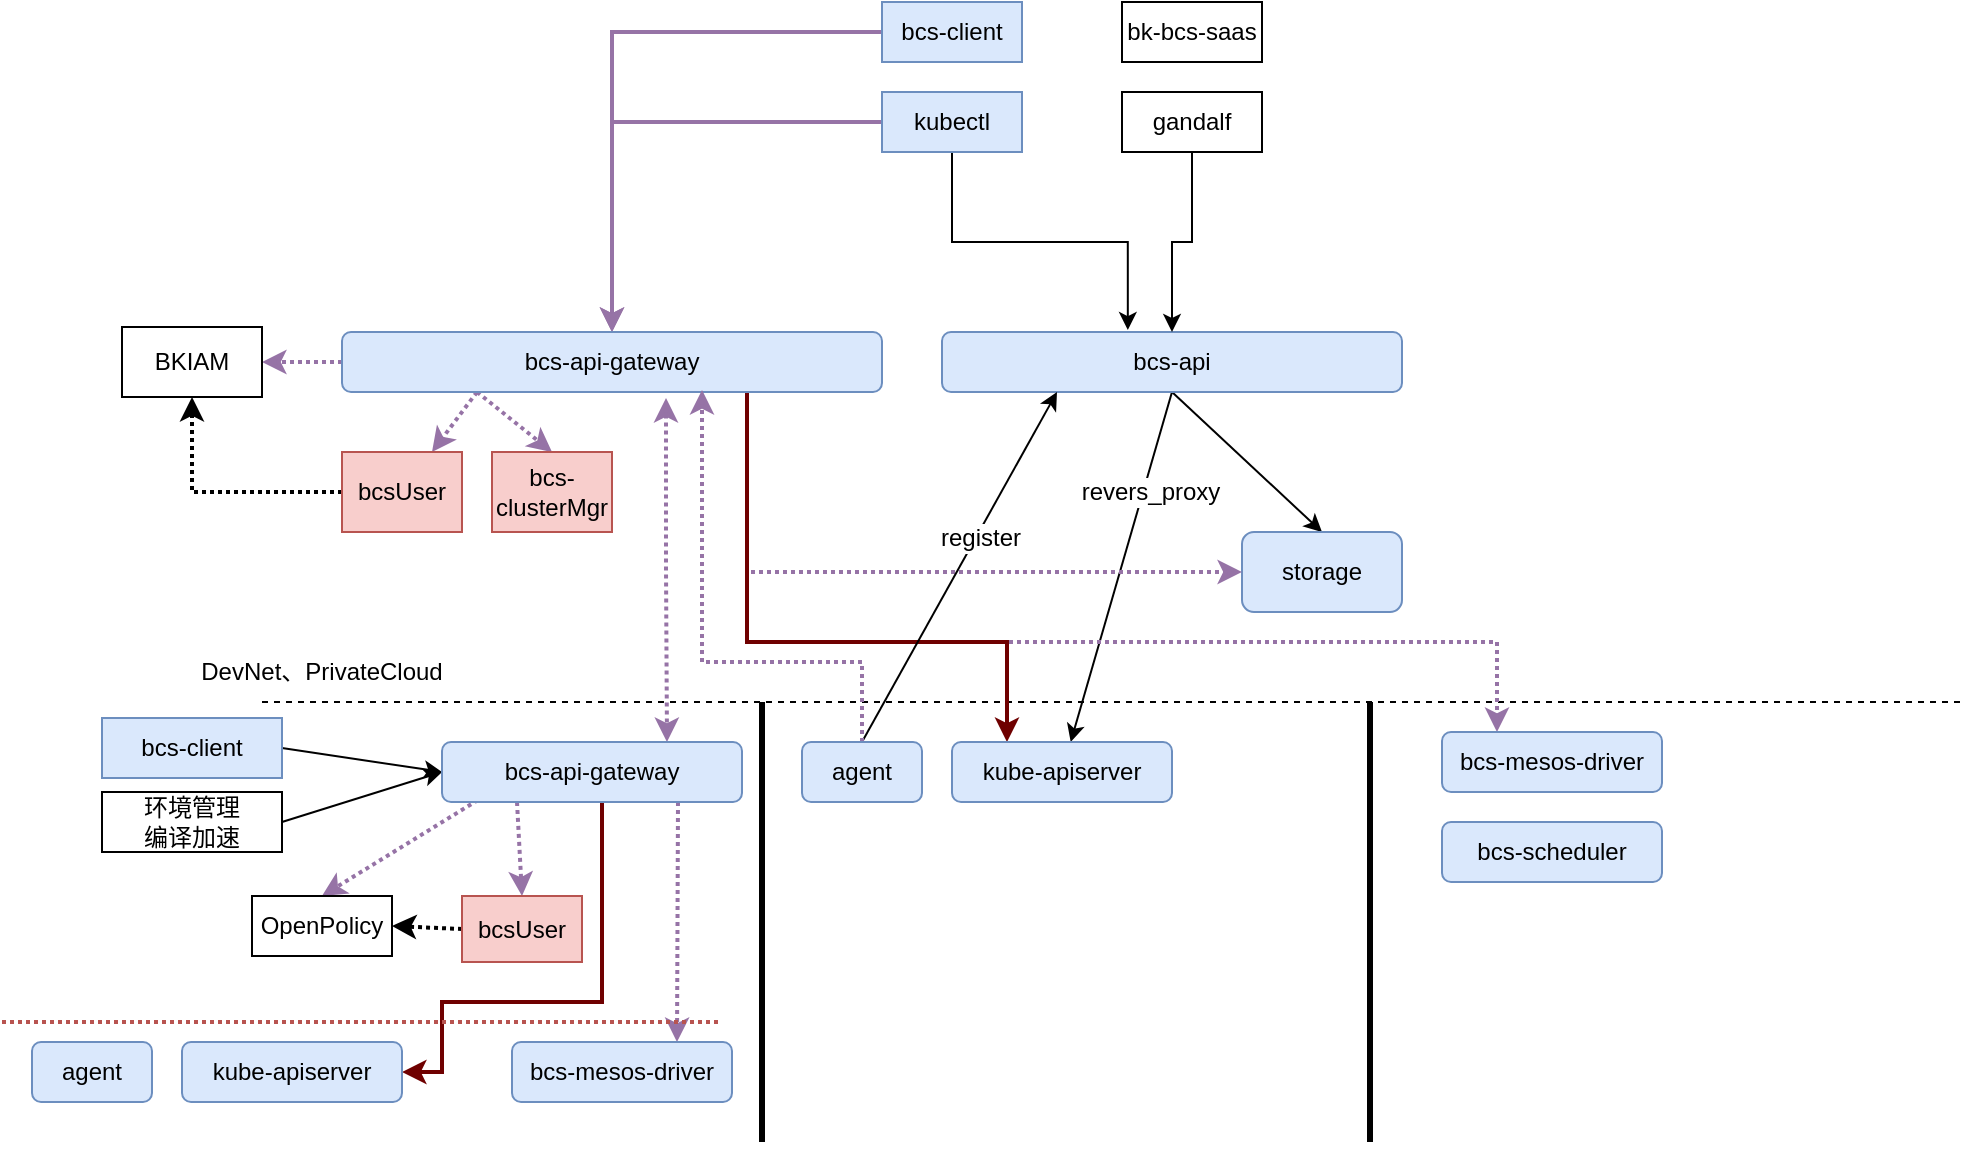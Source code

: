 <mxfile version="11.1.4" type="device"><diagram id="q-FfUCP13kl1UT8_fBfW" name="api-gateway"><mxGraphModel dx="2275" dy="751" grid="1" gridSize="10" guides="1" tooltips="1" connect="1" arrows="1" fold="1" page="1" pageScale="1" pageWidth="1169" pageHeight="827" math="0" shadow="0"><root><mxCell id="0"/><mxCell id="1" parent="0"/><mxCell id="kH_ROdpuRHqL6U_up4Nm-10" style="edgeStyle=none;rounded=0;orthogonalLoop=1;jettySize=auto;html=1;exitX=0.5;exitY=1;exitDx=0;exitDy=0;entryX=0.5;entryY=0;entryDx=0;entryDy=0;startArrow=none;startFill=0;endArrow=classic;endFill=1;strokeWidth=1;" parent="1" source="xi-FNJFTt2Cq1gVs16ut-1" target="xi-FNJFTt2Cq1gVs16ut-12" edge="1"><mxGeometry relative="1" as="geometry"/></mxCell><mxCell id="kH_ROdpuRHqL6U_up4Nm-14" style="edgeStyle=none;rounded=0;orthogonalLoop=1;jettySize=auto;html=1;exitX=0.5;exitY=1;exitDx=0;exitDy=0;startArrow=none;startFill=0;endArrow=classic;endFill=1;strokeWidth=1;" parent="1" source="xi-FNJFTt2Cq1gVs16ut-1" target="kH_ROdpuRHqL6U_up4Nm-11" edge="1"><mxGeometry relative="1" as="geometry"/></mxCell><mxCell id="kH_ROdpuRHqL6U_up4Nm-15" value="revers_proxy" style="text;html=1;resizable=0;points=[];align=center;verticalAlign=middle;labelBackgroundColor=#ffffff;" parent="kH_ROdpuRHqL6U_up4Nm-14" vertex="1" connectable="0"><mxGeometry x="-0.439" y="3" relative="1" as="geometry"><mxPoint as="offset"/></mxGeometry></mxCell><mxCell id="xi-FNJFTt2Cq1gVs16ut-1" value="bcs-api" style="rounded=1;whiteSpace=wrap;html=1;fillColor=#dae8fc;strokeColor=#6c8ebf;" parent="1" vertex="1"><mxGeometry x="370" y="205" width="230" height="30" as="geometry"/></mxCell><mxCell id="kH_ROdpuRHqL6U_up4Nm-42" style="edgeStyle=orthogonalEdgeStyle;rounded=0;orthogonalLoop=1;jettySize=auto;html=1;exitX=0;exitY=0.5;exitDx=0;exitDy=0;entryX=0.5;entryY=0;entryDx=0;entryDy=0;startArrow=none;startFill=0;endArrow=classic;endFill=1;strokeWidth=2;fillColor=#e1d5e7;strokeColor=#9673a6;" parent="1" source="xi-FNJFTt2Cq1gVs16ut-2" target="kH_ROdpuRHqL6U_up4Nm-3" edge="1"><mxGeometry relative="1" as="geometry"/></mxCell><mxCell id="xi-FNJFTt2Cq1gVs16ut-2" value="bcs-client" style="rounded=0;whiteSpace=wrap;html=1;fillColor=#dae8fc;strokeColor=#6c8ebf;" parent="1" vertex="1"><mxGeometry x="340" y="40" width="70" height="30" as="geometry"/></mxCell><mxCell id="xi-FNJFTt2Cq1gVs16ut-7" style="edgeStyle=orthogonalEdgeStyle;rounded=0;orthogonalLoop=1;jettySize=auto;html=1;exitX=0.5;exitY=1;exitDx=0;exitDy=0;entryX=0.404;entryY=-0.033;entryDx=0;entryDy=0;entryPerimeter=0;" parent="1" source="xi-FNJFTt2Cq1gVs16ut-3" target="xi-FNJFTt2Cq1gVs16ut-1" edge="1"><mxGeometry relative="1" as="geometry"/></mxCell><mxCell id="kH_ROdpuRHqL6U_up4Nm-43" style="edgeStyle=orthogonalEdgeStyle;rounded=0;orthogonalLoop=1;jettySize=auto;html=1;exitX=0;exitY=0.5;exitDx=0;exitDy=0;startArrow=none;startFill=0;endArrow=classic;endFill=1;strokeWidth=2;fillColor=#e1d5e7;strokeColor=#9673a6;" parent="1" source="xi-FNJFTt2Cq1gVs16ut-3" target="kH_ROdpuRHqL6U_up4Nm-3" edge="1"><mxGeometry relative="1" as="geometry"/></mxCell><mxCell id="xi-FNJFTt2Cq1gVs16ut-3" value="kubectl" style="rounded=0;whiteSpace=wrap;html=1;fillColor=#dae8fc;strokeColor=#6c8ebf;" parent="1" vertex="1"><mxGeometry x="340" y="85" width="70" height="30" as="geometry"/></mxCell><mxCell id="xi-FNJFTt2Cq1gVs16ut-4" value="bk-bcs-saas" style="rounded=0;whiteSpace=wrap;html=1;" parent="1" vertex="1"><mxGeometry x="460" y="40" width="70" height="30" as="geometry"/></mxCell><mxCell id="xi-FNJFTt2Cq1gVs16ut-8" style="edgeStyle=orthogonalEdgeStyle;rounded=0;orthogonalLoop=1;jettySize=auto;html=1;exitX=0.5;exitY=1;exitDx=0;exitDy=0;entryX=0.5;entryY=0;entryDx=0;entryDy=0;" parent="1" source="xi-FNJFTt2Cq1gVs16ut-5" target="xi-FNJFTt2Cq1gVs16ut-1" edge="1"><mxGeometry relative="1" as="geometry"/></mxCell><mxCell id="xi-FNJFTt2Cq1gVs16ut-5" value="gandalf" style="rounded=0;whiteSpace=wrap;html=1;" parent="1" vertex="1"><mxGeometry x="460" y="85" width="70" height="30" as="geometry"/></mxCell><mxCell id="xi-FNJFTt2Cq1gVs16ut-12" value="storage" style="rounded=1;whiteSpace=wrap;html=1;fillColor=#dae8fc;strokeColor=#6c8ebf;" parent="1" vertex="1"><mxGeometry x="520" y="305" width="80" height="40" as="geometry"/></mxCell><mxCell id="xi-FNJFTt2Cq1gVs16ut-20" value="" style="endArrow=none;dashed=1;html=1;" parent="1" edge="1"><mxGeometry width="50" height="50" relative="1" as="geometry"><mxPoint x="30" y="390" as="sourcePoint"/><mxPoint x="880" y="390" as="targetPoint"/></mxGeometry></mxCell><mxCell id="xi-FNJFTt2Cq1gVs16ut-25" value="DevNet、PrivateCloud" style="text;html=1;strokeColor=none;fillColor=none;align=center;verticalAlign=middle;whiteSpace=wrap;rounded=0;" parent="1" vertex="1"><mxGeometry x="-30" y="365" width="180" height="20" as="geometry"/></mxCell><mxCell id="kH_ROdpuRHqL6U_up4Nm-32" style="edgeStyle=none;rounded=0;orthogonalLoop=1;jettySize=auto;html=1;exitX=1;exitY=0.5;exitDx=0;exitDy=0;entryX=0;entryY=0.5;entryDx=0;entryDy=0;startArrow=none;startFill=0;endArrow=classic;endFill=1;strokeWidth=1;" parent="1" source="xi-FNJFTt2Cq1gVs16ut-37" target="kH_ROdpuRHqL6U_up4Nm-4" edge="1"><mxGeometry relative="1" as="geometry"/></mxCell><mxCell id="xi-FNJFTt2Cq1gVs16ut-37" value="环境管理&lt;br&gt;编译加速" style="rounded=0;whiteSpace=wrap;html=1;" parent="1" vertex="1"><mxGeometry x="-50" y="435" width="90" height="30" as="geometry"/></mxCell><mxCell id="kH_ROdpuRHqL6U_up4Nm-31" style="edgeStyle=none;rounded=0;orthogonalLoop=1;jettySize=auto;html=1;exitX=1;exitY=0.5;exitDx=0;exitDy=0;entryX=0;entryY=0.5;entryDx=0;entryDy=0;startArrow=none;startFill=0;endArrow=classic;endFill=1;strokeWidth=1;" parent="1" source="xi-FNJFTt2Cq1gVs16ut-40" target="kH_ROdpuRHqL6U_up4Nm-4" edge="1"><mxGeometry relative="1" as="geometry"/></mxCell><mxCell id="xi-FNJFTt2Cq1gVs16ut-40" value="bcs-client" style="rounded=0;whiteSpace=wrap;html=1;fillColor=#dae8fc;strokeColor=#6c8ebf;" parent="1" vertex="1"><mxGeometry x="-50" y="398" width="90" height="30" as="geometry"/></mxCell><mxCell id="kH_ROdpuRHqL6U_up4Nm-2" value="" style="endArrow=none;html=1;strokeWidth=3;" parent="1" edge="1"><mxGeometry width="50" height="50" relative="1" as="geometry"><mxPoint x="280" y="610" as="sourcePoint"/><mxPoint x="280" y="390" as="targetPoint"/></mxGeometry></mxCell><mxCell id="kH_ROdpuRHqL6U_up4Nm-7" style="edgeStyle=orthogonalEdgeStyle;rounded=0;orthogonalLoop=1;jettySize=auto;html=1;exitX=0.75;exitY=1;exitDx=0;exitDy=0;entryX=0;entryY=0.5;entryDx=0;entryDy=0;startArrow=none;startFill=0;endArrow=classic;endFill=1;strokeWidth=2;dashed=1;dashPattern=1 1;fillColor=#e1d5e7;strokeColor=#9673a6;" parent="1" source="kH_ROdpuRHqL6U_up4Nm-3" target="xi-FNJFTt2Cq1gVs16ut-12" edge="1"><mxGeometry relative="1" as="geometry"/></mxCell><mxCell id="kH_ROdpuRHqL6U_up4Nm-8" style="rounded=0;orthogonalLoop=1;jettySize=auto;html=1;exitX=0.25;exitY=1;exitDx=0;exitDy=0;dashed=1;dashPattern=1 1;startArrow=none;startFill=0;endArrow=classic;endFill=1;strokeWidth=2;fillColor=#e1d5e7;strokeColor=#9673a6;" parent="1" source="kH_ROdpuRHqL6U_up4Nm-3" target="kH_ROdpuRHqL6U_up4Nm-5" edge="1"><mxGeometry relative="1" as="geometry"/></mxCell><mxCell id="kH_ROdpuRHqL6U_up4Nm-9" style="edgeStyle=none;rounded=0;orthogonalLoop=1;jettySize=auto;html=1;exitX=0.25;exitY=1;exitDx=0;exitDy=0;entryX=0.5;entryY=0;entryDx=0;entryDy=0;dashed=1;dashPattern=1 1;startArrow=none;startFill=0;endArrow=classic;endFill=1;strokeWidth=2;fillColor=#e1d5e7;strokeColor=#9673a6;" parent="1" source="kH_ROdpuRHqL6U_up4Nm-3" target="kH_ROdpuRHqL6U_up4Nm-6" edge="1"><mxGeometry relative="1" as="geometry"/></mxCell><mxCell id="kH_ROdpuRHqL6U_up4Nm-20" style="edgeStyle=orthogonalEdgeStyle;rounded=0;orthogonalLoop=1;jettySize=auto;html=1;exitX=0.75;exitY=1;exitDx=0;exitDy=0;entryX=0.25;entryY=0;entryDx=0;entryDy=0;startArrow=none;startFill=0;endArrow=classic;endFill=1;strokeWidth=2;fillColor=#e1d5e7;strokeColor=#9673a6;dashed=1;dashPattern=1 1;" parent="1" source="kH_ROdpuRHqL6U_up4Nm-3" target="kH_ROdpuRHqL6U_up4Nm-19" edge="1"><mxGeometry relative="1" as="geometry"><Array as="points"><mxPoint x="273" y="360"/><mxPoint x="648" y="360"/></Array></mxGeometry></mxCell><mxCell id="kH_ROdpuRHqL6U_up4Nm-22" style="edgeStyle=orthogonalEdgeStyle;rounded=0;orthogonalLoop=1;jettySize=auto;html=1;exitX=0.6;exitY=1.1;exitDx=0;exitDy=0;entryX=0.75;entryY=0;entryDx=0;entryDy=0;dashed=1;dashPattern=1 1;startArrow=classic;startFill=1;endArrow=classic;endFill=1;strokeWidth=2;exitPerimeter=0;fillColor=#e1d5e7;strokeColor=#9673a6;" parent="1" source="kH_ROdpuRHqL6U_up4Nm-3" target="kH_ROdpuRHqL6U_up4Nm-4" edge="1"><mxGeometry relative="1" as="geometry"/></mxCell><mxCell id="kH_ROdpuRHqL6U_up4Nm-34" style="edgeStyle=orthogonalEdgeStyle;rounded=0;orthogonalLoop=1;jettySize=auto;html=1;exitX=0.75;exitY=1;exitDx=0;exitDy=0;entryX=0.25;entryY=0;entryDx=0;entryDy=0;startArrow=none;startFill=0;endArrow=classic;endFill=1;strokeWidth=2;fillColor=#a20025;strokeColor=#6F0000;" parent="1" source="kH_ROdpuRHqL6U_up4Nm-3" target="kH_ROdpuRHqL6U_up4Nm-11" edge="1"><mxGeometry relative="1" as="geometry"><Array as="points"><mxPoint x="273" y="360"/><mxPoint x="403" y="360"/></Array></mxGeometry></mxCell><mxCell id="kH_ROdpuRHqL6U_up4Nm-37" style="edgeStyle=orthogonalEdgeStyle;rounded=0;orthogonalLoop=1;jettySize=auto;html=1;exitX=0;exitY=0.5;exitDx=0;exitDy=0;entryX=1;entryY=0.5;entryDx=0;entryDy=0;dashed=1;dashPattern=1 1;startArrow=none;startFill=0;endArrow=classic;endFill=1;strokeWidth=2;fillColor=#e1d5e7;strokeColor=#9673a6;" parent="1" source="kH_ROdpuRHqL6U_up4Nm-3" target="kH_ROdpuRHqL6U_up4Nm-35" edge="1"><mxGeometry relative="1" as="geometry"/></mxCell><mxCell id="kH_ROdpuRHqL6U_up4Nm-3" value="bcs-api-gateway" style="rounded=1;whiteSpace=wrap;html=1;fillColor=#dae8fc;strokeColor=#6c8ebf;" parent="1" vertex="1"><mxGeometry x="70" y="205" width="270" height="30" as="geometry"/></mxCell><mxCell id="kH_ROdpuRHqL6U_up4Nm-25" style="rounded=0;orthogonalLoop=1;jettySize=auto;html=1;exitX=0.25;exitY=1;exitDx=0;exitDy=0;entryX=0.5;entryY=0;entryDx=0;entryDy=0;dashed=1;dashPattern=1 1;startArrow=none;startFill=0;endArrow=classic;endFill=1;strokeWidth=2;fillColor=#e1d5e7;strokeColor=#9673a6;" parent="1" source="kH_ROdpuRHqL6U_up4Nm-4" target="kH_ROdpuRHqL6U_up4Nm-24" edge="1"><mxGeometry relative="1" as="geometry"/></mxCell><mxCell id="kH_ROdpuRHqL6U_up4Nm-30" style="edgeStyle=none;rounded=0;orthogonalLoop=1;jettySize=auto;html=1;entryX=1;entryY=0.5;entryDx=0;entryDy=0;startArrow=none;startFill=0;endArrow=classic;endFill=1;strokeWidth=2;fillColor=#a20025;strokeColor=#6F0000;" parent="1" target="kH_ROdpuRHqL6U_up4Nm-26" edge="1"><mxGeometry relative="1" as="geometry"><mxPoint x="200" y="440" as="sourcePoint"/><Array as="points"><mxPoint x="200" y="540"/><mxPoint x="120" y="540"/><mxPoint x="120" y="575"/></Array></mxGeometry></mxCell><mxCell id="kH_ROdpuRHqL6U_up4Nm-33" style="edgeStyle=none;rounded=0;orthogonalLoop=1;jettySize=auto;html=1;entryX=0.75;entryY=0;entryDx=0;entryDy=0;startArrow=none;startFill=0;endArrow=classic;endFill=1;strokeWidth=2;fillColor=#e1d5e7;strokeColor=#9673a6;dashed=1;dashPattern=1 1;" parent="1" target="kH_ROdpuRHqL6U_up4Nm-28" edge="1"><mxGeometry relative="1" as="geometry"><mxPoint x="238" y="440" as="sourcePoint"/><Array as="points"/></mxGeometry></mxCell><mxCell id="kH_ROdpuRHqL6U_up4Nm-41" style="edgeStyle=none;rounded=0;orthogonalLoop=1;jettySize=auto;html=1;exitX=0.12;exitY=0.967;exitDx=0;exitDy=0;entryX=0.5;entryY=0;entryDx=0;entryDy=0;dashed=1;dashPattern=1 1;startArrow=none;startFill=0;endArrow=classic;endFill=1;strokeWidth=2;exitPerimeter=0;fillColor=#e1d5e7;strokeColor=#9673a6;" parent="1" source="kH_ROdpuRHqL6U_up4Nm-4" target="kH_ROdpuRHqL6U_up4Nm-38" edge="1"><mxGeometry relative="1" as="geometry"/></mxCell><mxCell id="kH_ROdpuRHqL6U_up4Nm-4" value="bcs-api-gateway" style="rounded=1;whiteSpace=wrap;html=1;fillColor=#dae8fc;strokeColor=#6c8ebf;" parent="1" vertex="1"><mxGeometry x="120" y="410" width="150" height="30" as="geometry"/></mxCell><mxCell id="kH_ROdpuRHqL6U_up4Nm-36" style="edgeStyle=orthogonalEdgeStyle;rounded=0;orthogonalLoop=1;jettySize=auto;html=1;exitX=0;exitY=0.5;exitDx=0;exitDy=0;entryX=0.5;entryY=1;entryDx=0;entryDy=0;startArrow=none;startFill=0;endArrow=classic;endFill=1;strokeWidth=2;dashed=1;dashPattern=1 1;" parent="1" source="kH_ROdpuRHqL6U_up4Nm-5" target="kH_ROdpuRHqL6U_up4Nm-35" edge="1"><mxGeometry relative="1" as="geometry"/></mxCell><mxCell id="kH_ROdpuRHqL6U_up4Nm-5" value="bcsUser" style="rounded=0;whiteSpace=wrap;html=1;fillColor=#f8cecc;strokeColor=#b85450;" parent="1" vertex="1"><mxGeometry x="70" y="265" width="60" height="40" as="geometry"/></mxCell><mxCell id="kH_ROdpuRHqL6U_up4Nm-6" value="bcs-clusterMgr" style="rounded=0;whiteSpace=wrap;html=1;fillColor=#f8cecc;strokeColor=#b85450;" parent="1" vertex="1"><mxGeometry x="145" y="265" width="60" height="40" as="geometry"/></mxCell><mxCell id="kH_ROdpuRHqL6U_up4Nm-11" value="kube-apiserver" style="rounded=1;whiteSpace=wrap;html=1;fillColor=#dae8fc;strokeColor=#6c8ebf;" parent="1" vertex="1"><mxGeometry x="375" y="410" width="110" height="30" as="geometry"/></mxCell><mxCell id="kH_ROdpuRHqL6U_up4Nm-13" style="edgeStyle=none;rounded=0;orthogonalLoop=1;jettySize=auto;html=1;exitX=0.5;exitY=0;exitDx=0;exitDy=0;entryX=0.25;entryY=1;entryDx=0;entryDy=0;startArrow=none;startFill=0;endArrow=classic;endFill=1;strokeWidth=1;" parent="1" source="kH_ROdpuRHqL6U_up4Nm-12" target="xi-FNJFTt2Cq1gVs16ut-1" edge="1"><mxGeometry relative="1" as="geometry"/></mxCell><mxCell id="kH_ROdpuRHqL6U_up4Nm-16" value="register" style="text;html=1;resizable=0;points=[];align=center;verticalAlign=middle;labelBackgroundColor=#ffffff;" parent="kH_ROdpuRHqL6U_up4Nm-13" vertex="1" connectable="0"><mxGeometry x="0.163" y="-2" relative="1" as="geometry"><mxPoint y="-1" as="offset"/></mxGeometry></mxCell><mxCell id="kH_ROdpuRHqL6U_up4Nm-21" style="edgeStyle=orthogonalEdgeStyle;rounded=0;orthogonalLoop=1;jettySize=auto;html=1;exitX=0.5;exitY=0;exitDx=0;exitDy=0;dashed=1;dashPattern=1 1;startArrow=none;startFill=0;endArrow=classic;endFill=1;strokeWidth=2;fillColor=#e1d5e7;strokeColor=#9673a6;" parent="1" source="kH_ROdpuRHqL6U_up4Nm-12" edge="1"><mxGeometry relative="1" as="geometry"><mxPoint x="250" y="234" as="targetPoint"/><Array as="points"><mxPoint x="330" y="370"/><mxPoint x="250" y="370"/><mxPoint x="250" y="234"/></Array></mxGeometry></mxCell><mxCell id="kH_ROdpuRHqL6U_up4Nm-12" value="agent" style="rounded=1;whiteSpace=wrap;html=1;fillColor=#dae8fc;strokeColor=#6c8ebf;" parent="1" vertex="1"><mxGeometry x="300" y="410" width="60" height="30" as="geometry"/></mxCell><mxCell id="kH_ROdpuRHqL6U_up4Nm-17" value="" style="endArrow=none;html=1;strokeWidth=3;" parent="1" edge="1"><mxGeometry width="50" height="50" relative="1" as="geometry"><mxPoint x="584" y="610" as="sourcePoint"/><mxPoint x="584" y="390" as="targetPoint"/></mxGeometry></mxCell><mxCell id="kH_ROdpuRHqL6U_up4Nm-18" value="bcs-scheduler" style="rounded=1;whiteSpace=wrap;html=1;fillColor=#dae8fc;strokeColor=#6c8ebf;" parent="1" vertex="1"><mxGeometry x="620" y="450" width="110" height="30" as="geometry"/></mxCell><mxCell id="kH_ROdpuRHqL6U_up4Nm-19" value="bcs-mesos-driver" style="rounded=1;whiteSpace=wrap;html=1;fillColor=#dae8fc;strokeColor=#6c8ebf;" parent="1" vertex="1"><mxGeometry x="620" y="405" width="110" height="30" as="geometry"/></mxCell><mxCell id="kH_ROdpuRHqL6U_up4Nm-40" style="rounded=0;orthogonalLoop=1;jettySize=auto;html=1;exitX=0;exitY=0.5;exitDx=0;exitDy=0;entryX=1;entryY=0.5;entryDx=0;entryDy=0;dashed=1;dashPattern=1 1;startArrow=none;startFill=0;endArrow=classic;endFill=1;strokeWidth=2;" parent="1" source="kH_ROdpuRHqL6U_up4Nm-24" target="kH_ROdpuRHqL6U_up4Nm-38" edge="1"><mxGeometry relative="1" as="geometry"/></mxCell><mxCell id="kH_ROdpuRHqL6U_up4Nm-24" value="bcsUser" style="rounded=0;whiteSpace=wrap;html=1;fillColor=#f8cecc;strokeColor=#b85450;" parent="1" vertex="1"><mxGeometry x="130" y="487" width="60" height="33" as="geometry"/></mxCell><mxCell id="kH_ROdpuRHqL6U_up4Nm-26" value="kube-apiserver" style="rounded=1;whiteSpace=wrap;html=1;fillColor=#dae8fc;strokeColor=#6c8ebf;" parent="1" vertex="1"><mxGeometry x="-10" y="560" width="110" height="30" as="geometry"/></mxCell><mxCell id="kH_ROdpuRHqL6U_up4Nm-27" value="agent" style="rounded=1;whiteSpace=wrap;html=1;fillColor=#dae8fc;strokeColor=#6c8ebf;" parent="1" vertex="1"><mxGeometry x="-85" y="560" width="60" height="30" as="geometry"/></mxCell><mxCell id="kH_ROdpuRHqL6U_up4Nm-28" value="bcs-mesos-driver" style="rounded=1;whiteSpace=wrap;html=1;fillColor=#dae8fc;strokeColor=#6c8ebf;" parent="1" vertex="1"><mxGeometry x="155" y="560" width="110" height="30" as="geometry"/></mxCell><mxCell id="kH_ROdpuRHqL6U_up4Nm-29" value="" style="endArrow=none;dashed=1;html=1;dashPattern=1 1;strokeWidth=2;fillColor=#f8cecc;strokeColor=#b85450;" parent="1" edge="1"><mxGeometry width="50" height="50" relative="1" as="geometry"><mxPoint x="-100" y="550" as="sourcePoint"/><mxPoint x="260" y="550" as="targetPoint"/></mxGeometry></mxCell><mxCell id="kH_ROdpuRHqL6U_up4Nm-35" value="BKIAM" style="rounded=0;whiteSpace=wrap;html=1;" parent="1" vertex="1"><mxGeometry x="-40" y="202.5" width="70" height="35" as="geometry"/></mxCell><mxCell id="kH_ROdpuRHqL6U_up4Nm-38" value="OpenPolicy" style="rounded=0;whiteSpace=wrap;html=1;" parent="1" vertex="1"><mxGeometry x="25" y="487" width="70" height="30" as="geometry"/></mxCell></root></mxGraphModel></diagram><diagram id="2BNH8gX3gRN0O0GpnK0A" name="multi-system"><mxGraphModel dx="2275" dy="751" grid="1" gridSize="10" guides="1" tooltips="1" connect="1" arrows="1" fold="1" page="1" pageScale="1" pageWidth="1169" pageHeight="827" math="0" shadow="0"><root><mxCell id="boozlDkegd21HJxjWqVK-0"/><mxCell id="boozlDkegd21HJxjWqVK-1" parent="boozlDkegd21HJxjWqVK-0"/><mxCell id="boozlDkegd21HJxjWqVK-6" style="edgeStyle=orthogonalEdgeStyle;rounded=0;orthogonalLoop=1;jettySize=auto;html=1;exitX=0;exitY=0.5;exitDx=0;exitDy=0;entryX=0.5;entryY=0;entryDx=0;entryDy=0;startArrow=none;startFill=0;endArrow=classic;endFill=1;strokeWidth=2;fillColor=#e1d5e7;strokeColor=#9673a6;" parent="boozlDkegd21HJxjWqVK-1" source="boozlDkegd21HJxjWqVK-7" target="boozlDkegd21HJxjWqVK-29" edge="1"><mxGeometry relative="1" as="geometry"/></mxCell><mxCell id="boozlDkegd21HJxjWqVK-7" value="bcs-client" style="rounded=0;whiteSpace=wrap;html=1;fillColor=#dae8fc;strokeColor=#6c8ebf;" parent="boozlDkegd21HJxjWqVK-1" vertex="1"><mxGeometry x="340" y="40" width="70" height="30" as="geometry"/></mxCell><mxCell id="boozlDkegd21HJxjWqVK-9" style="edgeStyle=orthogonalEdgeStyle;rounded=0;orthogonalLoop=1;jettySize=auto;html=1;exitX=0;exitY=0.5;exitDx=0;exitDy=0;startArrow=none;startFill=0;endArrow=classic;endFill=1;strokeWidth=2;fillColor=#e1d5e7;strokeColor=#9673a6;" parent="boozlDkegd21HJxjWqVK-1" source="boozlDkegd21HJxjWqVK-10" target="boozlDkegd21HJxjWqVK-29" edge="1"><mxGeometry relative="1" as="geometry"/></mxCell><mxCell id="boozlDkegd21HJxjWqVK-10" value="kubectl" style="rounded=0;whiteSpace=wrap;html=1;fillColor=#dae8fc;strokeColor=#6c8ebf;" parent="boozlDkegd21HJxjWqVK-1" vertex="1"><mxGeometry x="340" y="85" width="70" height="30" as="geometry"/></mxCell><mxCell id="boozlDkegd21HJxjWqVK-11" value="bk-bcs-saas" style="rounded=0;whiteSpace=wrap;html=1;" parent="boozlDkegd21HJxjWqVK-1" vertex="1"><mxGeometry x="460" y="40" width="70" height="30" as="geometry"/></mxCell><mxCell id="boozlDkegd21HJxjWqVK-54" style="edgeStyle=orthogonalEdgeStyle;rounded=0;orthogonalLoop=1;jettySize=auto;html=1;exitX=0.5;exitY=1;exitDx=0;exitDy=0;entryX=0.75;entryY=0;entryDx=0;entryDy=0;" parent="boozlDkegd21HJxjWqVK-1" source="boozlDkegd21HJxjWqVK-13" target="boozlDkegd21HJxjWqVK-29" edge="1"><mxGeometry relative="1" as="geometry"/></mxCell><mxCell id="boozlDkegd21HJxjWqVK-13" value="gandalf" style="rounded=0;whiteSpace=wrap;html=1;" parent="boozlDkegd21HJxjWqVK-1" vertex="1"><mxGeometry x="460" y="85" width="70" height="30" as="geometry"/></mxCell><mxCell id="boozlDkegd21HJxjWqVK-14" value="storage" style="rounded=1;whiteSpace=wrap;html=1;fillColor=#dae8fc;strokeColor=#6c8ebf;" parent="boozlDkegd21HJxjWqVK-1" vertex="1"><mxGeometry x="300" y="300" width="80" height="40" as="geometry"/></mxCell><mxCell id="boozlDkegd21HJxjWqVK-15" value="" style="endArrow=none;dashed=1;html=1;" parent="boozlDkegd21HJxjWqVK-1" edge="1"><mxGeometry width="50" height="50" relative="1" as="geometry"><mxPoint x="30" y="390" as="sourcePoint"/><mxPoint x="880" y="390" as="targetPoint"/></mxGeometry></mxCell><mxCell id="boozlDkegd21HJxjWqVK-16" value="DevNet、PrivateCloud" style="text;html=1;strokeColor=none;fillColor=none;align=center;verticalAlign=middle;whiteSpace=wrap;rounded=0;" parent="boozlDkegd21HJxjWqVK-1" vertex="1"><mxGeometry x="-30" y="365" width="180" height="20" as="geometry"/></mxCell><mxCell id="boozlDkegd21HJxjWqVK-17" style="edgeStyle=none;rounded=0;orthogonalLoop=1;jettySize=auto;html=1;exitX=1;exitY=0.5;exitDx=0;exitDy=0;entryX=0;entryY=0.5;entryDx=0;entryDy=0;startArrow=none;startFill=0;endArrow=classic;endFill=1;strokeWidth=1;" parent="boozlDkegd21HJxjWqVK-1" source="boozlDkegd21HJxjWqVK-18" target="boozlDkegd21HJxjWqVK-34" edge="1"><mxGeometry relative="1" as="geometry"/></mxCell><mxCell id="boozlDkegd21HJxjWqVK-18" value="环境管理&lt;br&gt;编译加速" style="rounded=0;whiteSpace=wrap;html=1;" parent="boozlDkegd21HJxjWqVK-1" vertex="1"><mxGeometry x="-50" y="435" width="90" height="30" as="geometry"/></mxCell><mxCell id="boozlDkegd21HJxjWqVK-19" style="edgeStyle=none;rounded=0;orthogonalLoop=1;jettySize=auto;html=1;exitX=1;exitY=0.5;exitDx=0;exitDy=0;entryX=0;entryY=0.5;entryDx=0;entryDy=0;startArrow=none;startFill=0;endArrow=classic;endFill=1;strokeWidth=1;" parent="boozlDkegd21HJxjWqVK-1" source="boozlDkegd21HJxjWqVK-20" target="boozlDkegd21HJxjWqVK-34" edge="1"><mxGeometry relative="1" as="geometry"/></mxCell><mxCell id="boozlDkegd21HJxjWqVK-20" value="bcs-client" style="rounded=0;whiteSpace=wrap;html=1;fillColor=#dae8fc;strokeColor=#6c8ebf;" parent="boozlDkegd21HJxjWqVK-1" vertex="1"><mxGeometry x="-50" y="398" width="90" height="30" as="geometry"/></mxCell><mxCell id="boozlDkegd21HJxjWqVK-21" value="" style="endArrow=none;html=1;strokeWidth=3;" parent="boozlDkegd21HJxjWqVK-1" edge="1"><mxGeometry width="50" height="50" relative="1" as="geometry"><mxPoint x="280" y="610" as="sourcePoint"/><mxPoint x="280" y="390" as="targetPoint"/></mxGeometry></mxCell><mxCell id="boozlDkegd21HJxjWqVK-22" style="edgeStyle=orthogonalEdgeStyle;rounded=0;orthogonalLoop=1;jettySize=auto;html=1;exitX=0.75;exitY=1;exitDx=0;exitDy=0;entryX=0;entryY=0.5;entryDx=0;entryDy=0;startArrow=none;startFill=0;endArrow=classic;endFill=1;strokeWidth=2;dashed=1;dashPattern=1 1;fillColor=#e1d5e7;strokeColor=#9673a6;" parent="boozlDkegd21HJxjWqVK-1" source="boozlDkegd21HJxjWqVK-29" target="boozlDkegd21HJxjWqVK-14" edge="1"><mxGeometry relative="1" as="geometry"/></mxCell><mxCell id="boozlDkegd21HJxjWqVK-23" style="rounded=0;orthogonalLoop=1;jettySize=auto;html=1;exitX=0.25;exitY=1;exitDx=0;exitDy=0;dashed=1;dashPattern=1 1;startArrow=none;startFill=0;endArrow=classic;endFill=1;strokeWidth=2;fillColor=#e1d5e7;strokeColor=#9673a6;" parent="boozlDkegd21HJxjWqVK-1" source="boozlDkegd21HJxjWqVK-29" target="boozlDkegd21HJxjWqVK-36" edge="1"><mxGeometry relative="1" as="geometry"/></mxCell><mxCell id="boozlDkegd21HJxjWqVK-24" style="edgeStyle=none;rounded=0;orthogonalLoop=1;jettySize=auto;html=1;exitX=0.25;exitY=1;exitDx=0;exitDy=0;entryX=0.5;entryY=0;entryDx=0;entryDy=0;dashed=1;dashPattern=1 1;startArrow=none;startFill=0;endArrow=classic;endFill=1;strokeWidth=2;fillColor=#e1d5e7;strokeColor=#9673a6;" parent="boozlDkegd21HJxjWqVK-1" source="boozlDkegd21HJxjWqVK-29" target="boozlDkegd21HJxjWqVK-37" edge="1"><mxGeometry relative="1" as="geometry"/></mxCell><mxCell id="boozlDkegd21HJxjWqVK-25" style="edgeStyle=orthogonalEdgeStyle;rounded=0;orthogonalLoop=1;jettySize=auto;html=1;exitX=0.75;exitY=1;exitDx=0;exitDy=0;entryX=0.25;entryY=0;entryDx=0;entryDy=0;startArrow=none;startFill=0;endArrow=classic;endFill=1;strokeWidth=2;fillColor=#e1d5e7;strokeColor=#9673a6;dashed=1;dashPattern=1 1;" parent="boozlDkegd21HJxjWqVK-1" source="boozlDkegd21HJxjWqVK-29" target="boozlDkegd21HJxjWqVK-45" edge="1"><mxGeometry relative="1" as="geometry"><Array as="points"><mxPoint x="273" y="360"/><mxPoint x="648" y="360"/></Array></mxGeometry></mxCell><mxCell id="boozlDkegd21HJxjWqVK-26" style="rounded=0;orthogonalLoop=1;jettySize=auto;html=1;exitX=0.6;exitY=1.1;exitDx=0;exitDy=0;entryX=0.75;entryY=0;entryDx=0;entryDy=0;dashed=1;dashPattern=1 1;startArrow=classic;startFill=1;endArrow=classic;endFill=1;strokeWidth=2;exitPerimeter=0;fillColor=#e1d5e7;strokeColor=#9673a6;" parent="boozlDkegd21HJxjWqVK-1" source="boozlDkegd21HJxjWqVK-29" target="boozlDkegd21HJxjWqVK-34" edge="1"><mxGeometry relative="1" as="geometry"/></mxCell><mxCell id="boozlDkegd21HJxjWqVK-27" style="edgeStyle=orthogonalEdgeStyle;rounded=0;orthogonalLoop=1;jettySize=auto;html=1;exitX=0.75;exitY=1;exitDx=0;exitDy=0;entryX=0.25;entryY=0;entryDx=0;entryDy=0;startArrow=none;startFill=0;endArrow=classic;endFill=1;strokeWidth=2;fillColor=#a20025;strokeColor=#6F0000;" parent="boozlDkegd21HJxjWqVK-1" source="boozlDkegd21HJxjWqVK-29" target="boozlDkegd21HJxjWqVK-38" edge="1"><mxGeometry relative="1" as="geometry"><Array as="points"><mxPoint x="273" y="360"/><mxPoint x="403" y="360"/></Array></mxGeometry></mxCell><mxCell id="boozlDkegd21HJxjWqVK-28" style="edgeStyle=orthogonalEdgeStyle;rounded=0;orthogonalLoop=1;jettySize=auto;html=1;exitX=0;exitY=0.5;exitDx=0;exitDy=0;entryX=1;entryY=0.5;entryDx=0;entryDy=0;dashed=1;dashPattern=1 1;startArrow=none;startFill=0;endArrow=classic;endFill=1;strokeWidth=2;fillColor=#e1d5e7;strokeColor=#9673a6;" parent="boozlDkegd21HJxjWqVK-1" source="boozlDkegd21HJxjWqVK-29" target="boozlDkegd21HJxjWqVK-52" edge="1"><mxGeometry relative="1" as="geometry"/></mxCell><mxCell id="boozlDkegd21HJxjWqVK-29" value="bcs-api-gateway" style="rounded=1;whiteSpace=wrap;html=1;fillColor=#dae8fc;strokeColor=#6c8ebf;" parent="boozlDkegd21HJxjWqVK-1" vertex="1"><mxGeometry x="70" y="205" width="270" height="30" as="geometry"/></mxCell><mxCell id="boozlDkegd21HJxjWqVK-30" style="rounded=0;orthogonalLoop=1;jettySize=auto;html=1;exitX=0.25;exitY=1;exitDx=0;exitDy=0;entryX=0.5;entryY=0;entryDx=0;entryDy=0;dashed=1;dashPattern=1 1;startArrow=none;startFill=0;endArrow=classic;endFill=1;strokeWidth=2;fillColor=#e1d5e7;strokeColor=#9673a6;" parent="boozlDkegd21HJxjWqVK-1" source="boozlDkegd21HJxjWqVK-34" target="boozlDkegd21HJxjWqVK-47" edge="1"><mxGeometry relative="1" as="geometry"/></mxCell><mxCell id="boozlDkegd21HJxjWqVK-31" style="edgeStyle=none;rounded=0;orthogonalLoop=1;jettySize=auto;html=1;entryX=1;entryY=0.5;entryDx=0;entryDy=0;startArrow=none;startFill=0;endArrow=classic;endFill=1;strokeWidth=2;fillColor=#a20025;strokeColor=#6F0000;" parent="boozlDkegd21HJxjWqVK-1" target="boozlDkegd21HJxjWqVK-48" edge="1"><mxGeometry relative="1" as="geometry"><mxPoint x="200" y="440" as="sourcePoint"/><Array as="points"><mxPoint x="200" y="540"/><mxPoint x="120" y="540"/><mxPoint x="120" y="575"/></Array></mxGeometry></mxCell><mxCell id="boozlDkegd21HJxjWqVK-32" style="edgeStyle=none;rounded=0;orthogonalLoop=1;jettySize=auto;html=1;entryX=0.75;entryY=0;entryDx=0;entryDy=0;startArrow=none;startFill=0;endArrow=classic;endFill=1;strokeWidth=2;fillColor=#e1d5e7;strokeColor=#9673a6;dashed=1;dashPattern=1 1;" parent="boozlDkegd21HJxjWqVK-1" target="boozlDkegd21HJxjWqVK-50" edge="1"><mxGeometry relative="1" as="geometry"><mxPoint x="238" y="440" as="sourcePoint"/><Array as="points"/></mxGeometry></mxCell><mxCell id="boozlDkegd21HJxjWqVK-33" style="edgeStyle=none;rounded=0;orthogonalLoop=1;jettySize=auto;html=1;exitX=0.12;exitY=0.967;exitDx=0;exitDy=0;entryX=0.5;entryY=0;entryDx=0;entryDy=0;dashed=1;dashPattern=1 1;startArrow=none;startFill=0;endArrow=classic;endFill=1;strokeWidth=2;exitPerimeter=0;fillColor=#e1d5e7;strokeColor=#9673a6;" parent="boozlDkegd21HJxjWqVK-1" source="boozlDkegd21HJxjWqVK-34" target="boozlDkegd21HJxjWqVK-53" edge="1"><mxGeometry relative="1" as="geometry"/></mxCell><mxCell id="boozlDkegd21HJxjWqVK-34" value="bcs-api-gateway" style="rounded=1;whiteSpace=wrap;html=1;fillColor=#dae8fc;strokeColor=#6c8ebf;" parent="boozlDkegd21HJxjWqVK-1" vertex="1"><mxGeometry x="120" y="410" width="150" height="30" as="geometry"/></mxCell><mxCell id="boozlDkegd21HJxjWqVK-35" style="edgeStyle=orthogonalEdgeStyle;rounded=0;orthogonalLoop=1;jettySize=auto;html=1;exitX=0;exitY=0.5;exitDx=0;exitDy=0;entryX=0.5;entryY=1;entryDx=0;entryDy=0;startArrow=none;startFill=0;endArrow=classic;endFill=1;strokeWidth=2;dashed=1;dashPattern=1 1;" parent="boozlDkegd21HJxjWqVK-1" source="boozlDkegd21HJxjWqVK-36" target="boozlDkegd21HJxjWqVK-52" edge="1"><mxGeometry relative="1" as="geometry"/></mxCell><mxCell id="boozlDkegd21HJxjWqVK-36" value="bcsUser" style="rounded=0;whiteSpace=wrap;html=1;fillColor=#f8cecc;strokeColor=#b85450;" parent="boozlDkegd21HJxjWqVK-1" vertex="1"><mxGeometry x="70" y="265" width="60" height="40" as="geometry"/></mxCell><mxCell id="boozlDkegd21HJxjWqVK-37" value="bcs-clusterMgr" style="rounded=0;whiteSpace=wrap;html=1;fillColor=#f8cecc;strokeColor=#b85450;" parent="boozlDkegd21HJxjWqVK-1" vertex="1"><mxGeometry x="145" y="265" width="60" height="40" as="geometry"/></mxCell><mxCell id="boozlDkegd21HJxjWqVK-38" value="kube-apiserver" style="rounded=1;whiteSpace=wrap;html=1;fillColor=#dae8fc;strokeColor=#6c8ebf;" parent="boozlDkegd21HJxjWqVK-1" vertex="1"><mxGeometry x="375" y="410" width="110" height="30" as="geometry"/></mxCell><mxCell id="boozlDkegd21HJxjWqVK-41" style="edgeStyle=orthogonalEdgeStyle;rounded=0;orthogonalLoop=1;jettySize=auto;html=1;exitX=0.5;exitY=0;exitDx=0;exitDy=0;dashed=1;dashPattern=1 1;startArrow=none;startFill=0;endArrow=classic;endFill=1;strokeWidth=2;fillColor=#e1d5e7;strokeColor=#9673a6;" parent="boozlDkegd21HJxjWqVK-1" source="boozlDkegd21HJxjWqVK-42" edge="1"><mxGeometry relative="1" as="geometry"><mxPoint x="250" y="234" as="targetPoint"/><Array as="points"><mxPoint x="330" y="370"/><mxPoint x="250" y="370"/><mxPoint x="250" y="234"/></Array></mxGeometry></mxCell><mxCell id="boozlDkegd21HJxjWqVK-42" value="agent" style="rounded=1;whiteSpace=wrap;html=1;fillColor=#dae8fc;strokeColor=#6c8ebf;" parent="boozlDkegd21HJxjWqVK-1" vertex="1"><mxGeometry x="300" y="410" width="60" height="30" as="geometry"/></mxCell><mxCell id="boozlDkegd21HJxjWqVK-43" value="" style="endArrow=none;html=1;strokeWidth=3;" parent="boozlDkegd21HJxjWqVK-1" edge="1"><mxGeometry width="50" height="50" relative="1" as="geometry"><mxPoint x="584" y="610" as="sourcePoint"/><mxPoint x="584" y="390" as="targetPoint"/></mxGeometry></mxCell><mxCell id="boozlDkegd21HJxjWqVK-44" value="bcs-scheduler" style="rounded=1;whiteSpace=wrap;html=1;fillColor=#dae8fc;strokeColor=#6c8ebf;" parent="boozlDkegd21HJxjWqVK-1" vertex="1"><mxGeometry x="620" y="450" width="110" height="30" as="geometry"/></mxCell><mxCell id="boozlDkegd21HJxjWqVK-45" value="bcs-mesos-driver" style="rounded=1;whiteSpace=wrap;html=1;fillColor=#dae8fc;strokeColor=#6c8ebf;" parent="boozlDkegd21HJxjWqVK-1" vertex="1"><mxGeometry x="620" y="405" width="110" height="30" as="geometry"/></mxCell><mxCell id="boozlDkegd21HJxjWqVK-46" style="rounded=0;orthogonalLoop=1;jettySize=auto;html=1;exitX=0;exitY=0.5;exitDx=0;exitDy=0;entryX=1;entryY=0.5;entryDx=0;entryDy=0;dashed=1;dashPattern=1 1;startArrow=none;startFill=0;endArrow=classic;endFill=1;strokeWidth=2;" parent="boozlDkegd21HJxjWqVK-1" source="boozlDkegd21HJxjWqVK-47" target="boozlDkegd21HJxjWqVK-53" edge="1"><mxGeometry relative="1" as="geometry"/></mxCell><mxCell id="boozlDkegd21HJxjWqVK-47" value="bcsUser" style="rounded=0;whiteSpace=wrap;html=1;fillColor=#f8cecc;strokeColor=#b85450;" parent="boozlDkegd21HJxjWqVK-1" vertex="1"><mxGeometry x="130" y="487" width="60" height="33" as="geometry"/></mxCell><mxCell id="boozlDkegd21HJxjWqVK-48" value="kube-apiserver" style="rounded=1;whiteSpace=wrap;html=1;fillColor=#dae8fc;strokeColor=#6c8ebf;" parent="boozlDkegd21HJxjWqVK-1" vertex="1"><mxGeometry x="-10" y="560" width="110" height="30" as="geometry"/></mxCell><mxCell id="boozlDkegd21HJxjWqVK-49" value="agent" style="rounded=1;whiteSpace=wrap;html=1;fillColor=#dae8fc;strokeColor=#6c8ebf;" parent="boozlDkegd21HJxjWqVK-1" vertex="1"><mxGeometry x="-85" y="560" width="60" height="30" as="geometry"/></mxCell><mxCell id="boozlDkegd21HJxjWqVK-50" value="bcs-mesos-driver" style="rounded=1;whiteSpace=wrap;html=1;fillColor=#dae8fc;strokeColor=#6c8ebf;" parent="boozlDkegd21HJxjWqVK-1" vertex="1"><mxGeometry x="155" y="560" width="110" height="30" as="geometry"/></mxCell><mxCell id="boozlDkegd21HJxjWqVK-51" value="" style="endArrow=none;dashed=1;html=1;dashPattern=1 1;strokeWidth=2;fillColor=#f8cecc;strokeColor=#b85450;" parent="boozlDkegd21HJxjWqVK-1" edge="1"><mxGeometry width="50" height="50" relative="1" as="geometry"><mxPoint x="-100" y="550" as="sourcePoint"/><mxPoint x="260" y="550" as="targetPoint"/></mxGeometry></mxCell><mxCell id="boozlDkegd21HJxjWqVK-52" value="BKIAM" style="rounded=0;whiteSpace=wrap;html=1;" parent="boozlDkegd21HJxjWqVK-1" vertex="1"><mxGeometry x="-40" y="202.5" width="70" height="35" as="geometry"/></mxCell><mxCell id="boozlDkegd21HJxjWqVK-53" value="OpenPolicy" style="rounded=0;whiteSpace=wrap;html=1;" parent="boozlDkegd21HJxjWqVK-1" vertex="1"><mxGeometry x="25" y="487" width="70" height="30" as="geometry"/></mxCell><mxCell id="boozlDkegd21HJxjWqVK-59" style="rounded=0;orthogonalLoop=1;jettySize=auto;html=1;exitX=0.75;exitY=1;exitDx=0;exitDy=0;entryX=0.5;entryY=0;entryDx=0;entryDy=0;startArrow=classic;startFill=1;fillColor=#e1d5e7;strokeColor=#9673a6;strokeWidth=2;dashed=1;dashPattern=1 1;" parent="boozlDkegd21HJxjWqVK-1" source="boozlDkegd21HJxjWqVK-56" target="boozlDkegd21HJxjWqVK-58" edge="1"><mxGeometry relative="1" as="geometry"/></mxCell><mxCell id="boozlDkegd21HJxjWqVK-65" style="rounded=0;orthogonalLoop=1;jettySize=auto;html=1;entryX=0.75;entryY=0;entryDx=0;entryDy=0;startArrow=classic;startFill=1;fillColor=#e1d5e7;strokeColor=#9673a6;strokeWidth=2;dashed=1;dashPattern=1 1;" parent="boozlDkegd21HJxjWqVK-1" target="boozlDkegd21HJxjWqVK-60" edge="1"><mxGeometry relative="1" as="geometry"><mxPoint x="510" y="233" as="sourcePoint"/></mxGeometry></mxCell><mxCell id="boozlDkegd21HJxjWqVK-56" value="bcs-api-gateway" style="rounded=1;whiteSpace=wrap;html=1;fillColor=#dae8fc;strokeColor=#6c8ebf;" parent="boozlDkegd21HJxjWqVK-1" vertex="1"><mxGeometry x="370" y="202.5" width="270" height="30" as="geometry"/></mxCell><mxCell id="boozlDkegd21HJxjWqVK-58" value="bcs-IstioMgr" style="rounded=0;whiteSpace=wrap;html=1;fillColor=#f8cecc;strokeColor=#b85450;" parent="boozlDkegd21HJxjWqVK-1" vertex="1"><mxGeometry x="540" y="280" width="60" height="40" as="geometry"/></mxCell><mxCell id="boozlDkegd21HJxjWqVK-60" value="" style="rounded=0;whiteSpace=wrap;html=1;align=left;fillColor=#fff2cc;strokeColor=#d6b656;" parent="boozlDkegd21HJxjWqVK-1" vertex="1"><mxGeometry x="390" y="480" width="160" height="100" as="geometry"/></mxCell><mxCell id="boozlDkegd21HJxjWqVK-61" value="Mixer" style="rounded=0;whiteSpace=wrap;html=1;fillColor=#ffe6cc;strokeColor=#d79b00;" parent="boozlDkegd21HJxjWqVK-1" vertex="1"><mxGeometry x="410" y="493.5" width="50" height="20" as="geometry"/></mxCell><mxCell id="boozlDkegd21HJxjWqVK-62" value="galley" style="rounded=0;whiteSpace=wrap;html=1;fillColor=#ffe6cc;strokeColor=#d79b00;" parent="boozlDkegd21HJxjWqVK-1" vertex="1"><mxGeometry x="480" y="493.5" width="50" height="20" as="geometry"/></mxCell><mxCell id="boozlDkegd21HJxjWqVK-63" value="Pillot" style="rounded=0;whiteSpace=wrap;html=1;fillColor=#ffe6cc;strokeColor=#d79b00;" parent="boozlDkegd21HJxjWqVK-1" vertex="1"><mxGeometry x="410" y="540" width="50" height="20" as="geometry"/></mxCell><mxCell id="boozlDkegd21HJxjWqVK-64" value="Citadel" style="rounded=0;whiteSpace=wrap;html=1;fillColor=#ffe6cc;strokeColor=#d79b00;" parent="boozlDkegd21HJxjWqVK-1" vertex="1"><mxGeometry x="480" y="540" width="50" height="20" as="geometry"/></mxCell><mxCell id="wkcga24bjPn2yiH301WX-0" value="discovery" style="rounded=0;whiteSpace=wrap;html=1;fillColor=#dae8fc;strokeColor=#6c8ebf;" vertex="1" parent="boozlDkegd21HJxjWqVK-1"><mxGeometry x="70" y="175" width="60" height="30" as="geometry"/></mxCell><mxCell id="wkcga24bjPn2yiH301WX-1" value="discovery" style="rounded=0;whiteSpace=wrap;html=1;fillColor=#dae8fc;strokeColor=#6c8ebf;" vertex="1" parent="boozlDkegd21HJxjWqVK-1"><mxGeometry x="580" y="172.5" width="60" height="30" as="geometry"/></mxCell></root></mxGraphModel></diagram></mxfile>